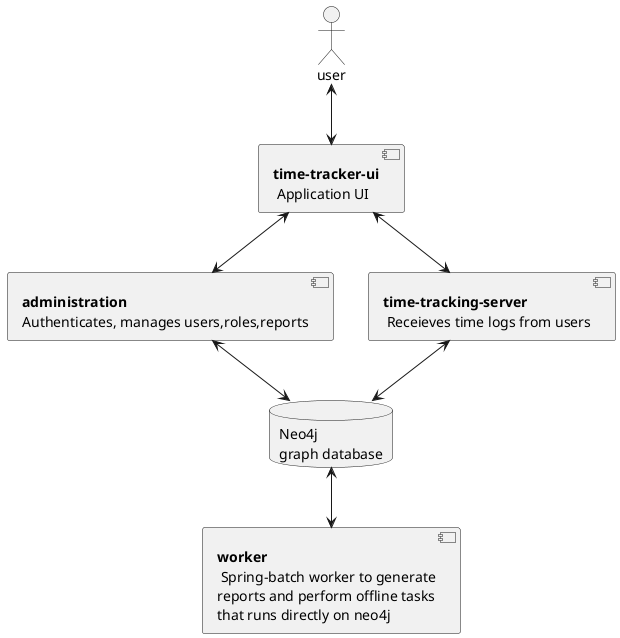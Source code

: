 @startuml
actor user
database "Neo4j\ngraph database" as neo4j
component "<b>administration</b>\nAuthenticates, manages users,roles,reports" as admin
component "<b>time-tracker-ui</b>\n Application UI" as ui
component "<b>time-tracking-server</b>\n Receieves time logs from users" as tracker
component "<b>worker</b>\n Spring-batch worker to generate\nreports and perform offline tasks\nthat runs directly on neo4j" as worker

user <--> ui
ui <--> admin
ui <--> tracker
admin <--> neo4j
tracker <--> neo4j
neo4j <--> worker
@enduml
